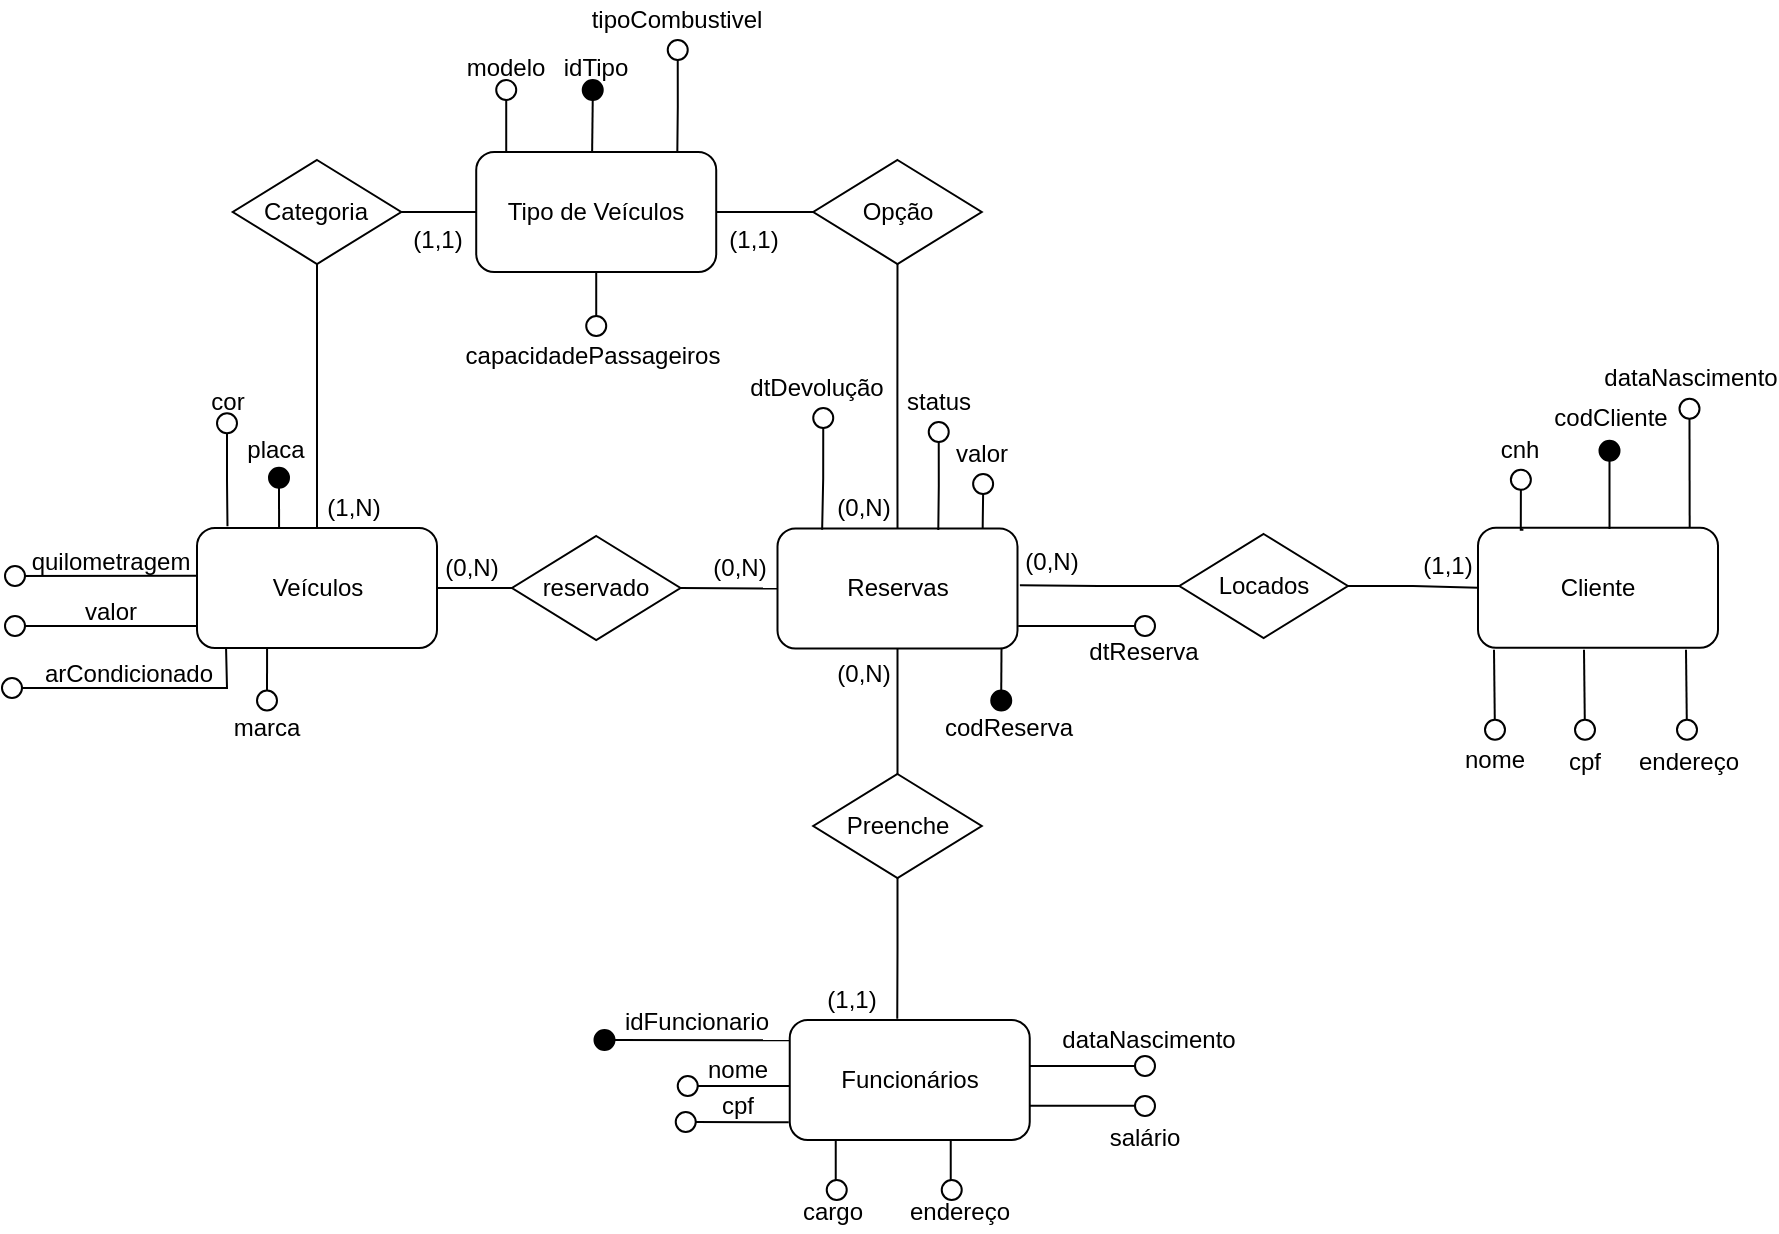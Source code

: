 <mxfile version="28.2.1">
  <diagram name="Página-1" id="VnBBMVNQWgk5OlFFL_0v">
    <mxGraphModel grid="1" page="1" gridSize="10" guides="1" tooltips="1" connect="1" arrows="1" fold="1" pageScale="1" pageWidth="1169" pageHeight="827" math="0" shadow="0">
      <root>
        <mxCell id="0" />
        <mxCell id="1" parent="0" />
        <mxCell id="yVumpU_fo2eu0GhCiqVe-48" value="Veículos" style="rounded=1;whiteSpace=wrap;html=1;" vertex="1" parent="1">
          <mxGeometry x="217.5" y="344" width="120" height="60" as="geometry" />
        </mxCell>
        <mxCell id="yVumpU_fo2eu0GhCiqVe-51" value="placa" style="text;html=1;align=center;verticalAlign=middle;whiteSpace=wrap;rounded=0;" vertex="1" parent="1">
          <mxGeometry x="236.5" y="294.87" width="40" height="20" as="geometry" />
        </mxCell>
        <mxCell id="yVumpU_fo2eu0GhCiqVe-75" value="" style="ellipse;whiteSpace=wrap;html=1;aspect=fixed;" vertex="1" parent="1">
          <mxGeometry x="227.5" y="286.62" width="10" height="10" as="geometry" />
        </mxCell>
        <mxCell id="yVumpU_fo2eu0GhCiqVe-80" value="cor" style="text;html=1;align=center;verticalAlign=middle;whiteSpace=wrap;rounded=0;" vertex="1" parent="1">
          <mxGeometry x="217.5" y="270.62" width="30" height="20" as="geometry" />
        </mxCell>
        <mxCell id="yVumpU_fo2eu0GhCiqVe-84" value="marca" style="text;html=1;align=center;verticalAlign=middle;whiteSpace=wrap;rounded=0;" vertex="1" parent="1">
          <mxGeometry x="233" y="434.25" width="39" height="20" as="geometry" />
        </mxCell>
        <mxCell id="yVumpU_fo2eu0GhCiqVe-86" value="" style="ellipse;whiteSpace=wrap;html=1;aspect=fixed;" vertex="1" parent="1">
          <mxGeometry x="247.5" y="425.25" width="10" height="10" as="geometry" />
        </mxCell>
        <mxCell id="yVumpU_fo2eu0GhCiqVe-94" value="" style="endArrow=none;html=1;rounded=0;entryX=0;entryY=0.5;entryDx=0;entryDy=0;exitX=-0.004;exitY=0.398;exitDx=0;exitDy=0;exitPerimeter=0;" edge="1" parent="1" source="yVumpU_fo2eu0GhCiqVe-48" target="yVumpU_fo2eu0GhCiqVe-53">
          <mxGeometry width="50" height="50" relative="1" as="geometry">
            <mxPoint x="157.5" y="374" as="sourcePoint" />
            <mxPoint x="217.5" y="374" as="targetPoint" />
          </mxGeometry>
        </mxCell>
        <mxCell id="yVumpU_fo2eu0GhCiqVe-53" value="" style="ellipse;whiteSpace=wrap;html=1;aspect=fixed;" vertex="1" parent="1">
          <mxGeometry x="121.5" y="363" width="10" height="10" as="geometry" />
        </mxCell>
        <mxCell id="yVumpU_fo2eu0GhCiqVe-100" value="quilometragem" style="text;html=1;align=center;verticalAlign=middle;whiteSpace=wrap;rounded=0;" vertex="1" parent="1">
          <mxGeometry x="140.5" y="348" width="67" height="26" as="geometry" />
        </mxCell>
        <mxCell id="yVumpU_fo2eu0GhCiqVe-102" value="" style="endArrow=none;html=1;rounded=0;entryX=0;entryY=0.5;entryDx=0;entryDy=0;exitX=-0.004;exitY=0.398;exitDx=0;exitDy=0;exitPerimeter=0;" edge="1" parent="1" target="yVumpU_fo2eu0GhCiqVe-103">
          <mxGeometry width="50" height="50" relative="1" as="geometry">
            <mxPoint x="217.5" y="393" as="sourcePoint" />
            <mxPoint x="217.5" y="399" as="targetPoint" />
          </mxGeometry>
        </mxCell>
        <mxCell id="yVumpU_fo2eu0GhCiqVe-103" value="" style="ellipse;whiteSpace=wrap;html=1;aspect=fixed;" vertex="1" parent="1">
          <mxGeometry x="121.5" y="388" width="10" height="10" as="geometry" />
        </mxCell>
        <mxCell id="yVumpU_fo2eu0GhCiqVe-104" value="valor" style="text;html=1;align=center;verticalAlign=middle;whiteSpace=wrap;rounded=0;" vertex="1" parent="1">
          <mxGeometry x="140.5" y="373" width="67" height="26" as="geometry" />
        </mxCell>
        <mxCell id="yVumpU_fo2eu0GhCiqVe-105" value="" style="endArrow=none;html=1;rounded=0;entryX=0;entryY=0.5;entryDx=0;entryDy=0;exitX=0.121;exitY=0.993;exitDx=0;exitDy=0;exitPerimeter=0;" edge="1" parent="1" source="yVumpU_fo2eu0GhCiqVe-48" target="yVumpU_fo2eu0GhCiqVe-106">
          <mxGeometry width="50" height="50" relative="1" as="geometry">
            <mxPoint x="227.5" y="424" as="sourcePoint" />
            <mxPoint x="216" y="430" as="targetPoint" />
            <Array as="points">
              <mxPoint x="232.5" y="424" />
            </Array>
          </mxGeometry>
        </mxCell>
        <mxCell id="yVumpU_fo2eu0GhCiqVe-106" value="" style="ellipse;whiteSpace=wrap;html=1;aspect=fixed;" vertex="1" parent="1">
          <mxGeometry x="120" y="419" width="10" height="10" as="geometry" />
        </mxCell>
        <mxCell id="yVumpU_fo2eu0GhCiqVe-107" value="arCondicionado" style="text;html=1;align=center;verticalAlign=middle;whiteSpace=wrap;rounded=0;" vertex="1" parent="1">
          <mxGeometry x="139" y="404" width="88.5" height="26" as="geometry" />
        </mxCell>
        <mxCell id="yVumpU_fo2eu0GhCiqVe-116" value="Funcionários" style="rounded=1;whiteSpace=wrap;html=1;" vertex="1" parent="1">
          <mxGeometry x="513.87" y="590" width="120" height="60" as="geometry" />
        </mxCell>
        <mxCell id="yVumpU_fo2eu0GhCiqVe-119" value="dataNascimento" style="text;html=1;align=center;verticalAlign=middle;whiteSpace=wrap;rounded=0;" vertex="1" parent="1">
          <mxGeometry x="656.25" y="590" width="74.5" height="20" as="geometry" />
        </mxCell>
        <mxCell id="T9dmeRsl6x3hVGzSCEH5-3" value="" style="edgeStyle=orthogonalEdgeStyle;rounded=0;orthogonalLoop=1;jettySize=auto;html=1;entryX=1;entryY=0.383;entryDx=0;entryDy=0;entryPerimeter=0;endArrow=none;endFill=0;" edge="1" parent="1" source="yVumpU_fo2eu0GhCiqVe-121" target="yVumpU_fo2eu0GhCiqVe-116">
          <mxGeometry relative="1" as="geometry" />
        </mxCell>
        <mxCell id="yVumpU_fo2eu0GhCiqVe-121" value="" style="ellipse;whiteSpace=wrap;html=1;aspect=fixed;" vertex="1" parent="1">
          <mxGeometry x="686.5" y="608" width="10" height="10" as="geometry" />
        </mxCell>
        <mxCell id="yVumpU_fo2eu0GhCiqVe-124" value="" style="ellipse;whiteSpace=wrap;html=1;aspect=fixed;fillStyle=solid;strokeColor=#000000;fillColor=#000000;" vertex="1" parent="1">
          <mxGeometry x="416.25" y="595" width="10" height="10" as="geometry" />
        </mxCell>
        <mxCell id="yVumpU_fo2eu0GhCiqVe-125" value="" style="endArrow=none;html=1;rounded=0;entryX=-0.001;entryY=0.169;entryDx=0;entryDy=0;entryPerimeter=0;" edge="1" parent="1" source="yVumpU_fo2eu0GhCiqVe-124" target="yVumpU_fo2eu0GhCiqVe-116">
          <mxGeometry width="50" height="50" relative="1" as="geometry">
            <mxPoint x="796.37" y="680" as="sourcePoint" />
            <mxPoint x="746.37" y="600" as="targetPoint" />
          </mxGeometry>
        </mxCell>
        <mxCell id="yVumpU_fo2eu0GhCiqVe-126" value="idFuncionario" style="text;html=1;align=center;verticalAlign=middle;whiteSpace=wrap;rounded=0;" vertex="1" parent="1">
          <mxGeometry x="429.75" y="580.75" width="74.5" height="20" as="geometry" />
        </mxCell>
        <mxCell id="yVumpU_fo2eu0GhCiqVe-127" value="" style="endArrow=none;html=1;rounded=0;entryX=1;entryY=0.5;entryDx=0;entryDy=0;exitX=1.031;exitY=1.164;exitDx=0;exitDy=0;exitPerimeter=0;" edge="1" parent="1" source="yVumpU_fo2eu0GhCiqVe-130" target="yVumpU_fo2eu0GhCiqVe-128">
          <mxGeometry width="50" height="50" relative="1" as="geometry">
            <mxPoint x="508.75" y="622.75" as="sourcePoint" />
            <mxPoint x="457.01" y="622.272" as="targetPoint" />
          </mxGeometry>
        </mxCell>
        <mxCell id="yVumpU_fo2eu0GhCiqVe-128" value="" style="ellipse;whiteSpace=wrap;html=1;aspect=fixed;" vertex="1" parent="1">
          <mxGeometry x="457.87" y="618" width="10" height="10" as="geometry" />
        </mxCell>
        <mxCell id="yVumpU_fo2eu0GhCiqVe-130" value="nome" style="text;html=1;align=center;verticalAlign=middle;whiteSpace=wrap;rounded=0;" vertex="1" parent="1">
          <mxGeometry x="462.87" y="609" width="49.5" height="12" as="geometry" />
        </mxCell>
        <mxCell id="yVumpU_fo2eu0GhCiqVe-131" value="" style="endArrow=none;html=1;rounded=0;entryX=1;entryY=0.5;entryDx=0;entryDy=0;exitX=-0.004;exitY=0.853;exitDx=0;exitDy=0;exitPerimeter=0;" edge="1" parent="1" source="yVumpU_fo2eu0GhCiqVe-116" target="yVumpU_fo2eu0GhCiqVe-132">
          <mxGeometry width="50" height="50" relative="1" as="geometry">
            <mxPoint x="508.75" y="645.75" as="sourcePoint" />
            <mxPoint x="457.01" y="640.272" as="targetPoint" />
          </mxGeometry>
        </mxCell>
        <mxCell id="yVumpU_fo2eu0GhCiqVe-132" value="" style="ellipse;whiteSpace=wrap;html=1;aspect=fixed;" vertex="1" parent="1">
          <mxGeometry x="456.87" y="636" width="10" height="10" as="geometry" />
        </mxCell>
        <mxCell id="yVumpU_fo2eu0GhCiqVe-133" value="cpf" style="text;html=1;align=center;verticalAlign=middle;whiteSpace=wrap;rounded=0;" vertex="1" parent="1">
          <mxGeometry x="462.87" y="627" width="49.5" height="12" as="geometry" />
        </mxCell>
        <mxCell id="yVumpU_fo2eu0GhCiqVe-134" value="salário" style="text;html=1;align=center;verticalAlign=middle;whiteSpace=wrap;rounded=0;" vertex="1" parent="1">
          <mxGeometry x="670.82" y="639" width="41.37" height="20" as="geometry" />
        </mxCell>
        <mxCell id="yVumpU_fo2eu0GhCiqVe-136" value="" style="ellipse;whiteSpace=wrap;html=1;aspect=fixed;" vertex="1" parent="1">
          <mxGeometry x="686.5" y="628" width="10" height="10" as="geometry" />
        </mxCell>
        <mxCell id="yVumpU_fo2eu0GhCiqVe-140" value="" style="endArrow=none;html=1;rounded=0;exitX=0.25;exitY=0;exitDx=0;exitDy=0;" edge="1" parent="1">
          <mxGeometry width="50" height="50" relative="1" as="geometry">
            <mxPoint x="536.87" y="670" as="sourcePoint" />
            <mxPoint x="536.87" y="650" as="targetPoint" />
          </mxGeometry>
        </mxCell>
        <mxCell id="yVumpU_fo2eu0GhCiqVe-141" value="" style="ellipse;whiteSpace=wrap;html=1;aspect=fixed;" vertex="1" parent="1">
          <mxGeometry x="532.37" y="670" width="10" height="10" as="geometry" />
        </mxCell>
        <mxCell id="yVumpU_fo2eu0GhCiqVe-143" value="cargo" style="text;html=1;align=center;verticalAlign=middle;whiteSpace=wrap;rounded=0;" vertex="1" parent="1">
          <mxGeometry x="514.12" y="676" width="42.5" height="20" as="geometry" />
        </mxCell>
        <mxCell id="yVumpU_fo2eu0GhCiqVe-144" value="" style="endArrow=none;html=1;rounded=0;exitX=0.25;exitY=0;exitDx=0;exitDy=0;" edge="1" parent="1">
          <mxGeometry width="50" height="50" relative="1" as="geometry">
            <mxPoint x="594.37" y="670" as="sourcePoint" />
            <mxPoint x="594.37" y="650" as="targetPoint" />
          </mxGeometry>
        </mxCell>
        <mxCell id="yVumpU_fo2eu0GhCiqVe-145" value="" style="ellipse;whiteSpace=wrap;html=1;aspect=fixed;" vertex="1" parent="1">
          <mxGeometry x="589.87" y="670" width="10" height="10" as="geometry" />
        </mxCell>
        <mxCell id="yVumpU_fo2eu0GhCiqVe-146" value="endereço" style="text;html=1;align=center;verticalAlign=middle;whiteSpace=wrap;rounded=0;" vertex="1" parent="1">
          <mxGeometry x="569.62" y="676" width="57.75" height="20" as="geometry" />
        </mxCell>
        <mxCell id="yVumpU_fo2eu0GhCiqVe-165" value="valor" style="text;html=1;align=center;verticalAlign=middle;whiteSpace=wrap;rounded=0;" vertex="1" parent="1">
          <mxGeometry x="593.37" y="299.5" width="34.38" height="15" as="geometry" />
        </mxCell>
        <mxCell id="yVumpU_fo2eu0GhCiqVe-172" value="Cliente" style="rounded=1;whiteSpace=wrap;html=1;" vertex="1" parent="1">
          <mxGeometry x="858" y="343.87" width="120" height="60" as="geometry" />
        </mxCell>
        <mxCell id="yVumpU_fo2eu0GhCiqVe-173" value="dataNascimento" style="text;html=1;align=center;verticalAlign=middle;whiteSpace=wrap;rounded=0;" vertex="1" parent="1">
          <mxGeometry x="926.5" y="259.37" width="74.5" height="20" as="geometry" />
        </mxCell>
        <mxCell id="yVumpU_fo2eu0GhCiqVe-175" value="" style="ellipse;whiteSpace=wrap;html=1;aspect=fixed;" vertex="1" parent="1">
          <mxGeometry x="958.75" y="279.37" width="10" height="10" as="geometry" />
        </mxCell>
        <mxCell id="yVumpU_fo2eu0GhCiqVe-176" value="" style="ellipse;whiteSpace=wrap;html=1;aspect=fixed;fillStyle=solid;strokeColor=#000000;fillColor=#000000;direction=south;" vertex="1" parent="1">
          <mxGeometry x="918.75" y="300.37" width="10" height="10" as="geometry" />
        </mxCell>
        <mxCell id="yVumpU_fo2eu0GhCiqVe-179" value="codCliente" style="text;html=1;align=center;verticalAlign=middle;whiteSpace=wrap;rounded=0;" vertex="1" parent="1">
          <mxGeometry x="886.5" y="279.37" width="74.5" height="20" as="geometry" />
        </mxCell>
        <mxCell id="yVumpU_fo2eu0GhCiqVe-180" value="nome" style="text;html=1;align=center;verticalAlign=middle;whiteSpace=wrap;rounded=0;" vertex="1" parent="1">
          <mxGeometry x="842.87" y="452.37" width="47.25" height="16" as="geometry" />
        </mxCell>
        <mxCell id="yVumpU_fo2eu0GhCiqVe-181" value="" style="endArrow=none;html=1;rounded=0;exitX=0.25;exitY=1;exitDx=0;exitDy=0;" edge="1" parent="1">
          <mxGeometry width="50" height="50" relative="1" as="geometry">
            <mxPoint x="866" y="404.87" as="sourcePoint" />
            <mxPoint x="866.5" y="449.87" as="targetPoint" />
          </mxGeometry>
        </mxCell>
        <mxCell id="yVumpU_fo2eu0GhCiqVe-182" value="" style="ellipse;whiteSpace=wrap;html=1;aspect=fixed;" vertex="1" parent="1">
          <mxGeometry x="861.5" y="439.87" width="10" height="10" as="geometry" />
        </mxCell>
        <mxCell id="yVumpU_fo2eu0GhCiqVe-183" value="cpf" style="text;html=1;align=center;verticalAlign=middle;whiteSpace=wrap;rounded=0;" vertex="1" parent="1">
          <mxGeometry x="887.87" y="452.62" width="47.25" height="16" as="geometry" />
        </mxCell>
        <mxCell id="yVumpU_fo2eu0GhCiqVe-184" value="" style="endArrow=none;html=1;rounded=0;exitX=0.25;exitY=1;exitDx=0;exitDy=0;" edge="1" parent="1">
          <mxGeometry width="50" height="50" relative="1" as="geometry">
            <mxPoint x="911" y="404.87" as="sourcePoint" />
            <mxPoint x="911.5" y="449.87" as="targetPoint" />
          </mxGeometry>
        </mxCell>
        <mxCell id="yVumpU_fo2eu0GhCiqVe-185" value="" style="ellipse;whiteSpace=wrap;html=1;aspect=fixed;" vertex="1" parent="1">
          <mxGeometry x="906.5" y="439.87" width="10" height="10" as="geometry" />
        </mxCell>
        <mxCell id="yVumpU_fo2eu0GhCiqVe-186" value="" style="endArrow=none;html=1;rounded=0;exitX=0.25;exitY=1;exitDx=0;exitDy=0;" edge="1" parent="1">
          <mxGeometry width="50" height="50" relative="1" as="geometry">
            <mxPoint x="962" y="404.87" as="sourcePoint" />
            <mxPoint x="962.5" y="449.87" as="targetPoint" />
          </mxGeometry>
        </mxCell>
        <mxCell id="yVumpU_fo2eu0GhCiqVe-187" value="" style="ellipse;whiteSpace=wrap;html=1;aspect=fixed;" vertex="1" parent="1">
          <mxGeometry x="957.5" y="439.87" width="10" height="10" as="geometry" />
        </mxCell>
        <mxCell id="yVumpU_fo2eu0GhCiqVe-188" value="endereço" style="text;html=1;align=center;verticalAlign=middle;whiteSpace=wrap;rounded=0;" vertex="1" parent="1">
          <mxGeometry x="940.13" y="452.62" width="47.25" height="16" as="geometry" />
        </mxCell>
        <mxCell id="yVumpU_fo2eu0GhCiqVe-190" value="" style="ellipse;whiteSpace=wrap;html=1;aspect=fixed;" vertex="1" parent="1">
          <mxGeometry x="874.44" y="314.87" width="10" height="10" as="geometry" />
        </mxCell>
        <mxCell id="yVumpU_fo2eu0GhCiqVe-191" value="cnh" style="text;html=1;align=center;verticalAlign=middle;whiteSpace=wrap;rounded=0;" vertex="1" parent="1">
          <mxGeometry x="849.44" y="296.62" width="60" height="16" as="geometry" />
        </mxCell>
        <mxCell id="yVumpU_fo2eu0GhCiqVe-195" value="" style="ellipse;whiteSpace=wrap;html=1;aspect=fixed;fillStyle=solid;strokeColor=#000000;fillColor=#000000;" vertex="1" parent="1">
          <mxGeometry x="614.62" y="425.25" width="10" height="10" as="geometry" />
        </mxCell>
        <mxCell id="yVumpU_fo2eu0GhCiqVe-196" value="" style="endArrow=none;html=1;rounded=0;entryX=0.75;entryY=1;entryDx=0;entryDy=0;" edge="1" parent="1" source="yVumpU_fo2eu0GhCiqVe-195">
          <mxGeometry width="50" height="50" relative="1" as="geometry">
            <mxPoint x="700.12" y="499.25" as="sourcePoint" />
            <mxPoint x="619.75" y="403.25" as="targetPoint" />
          </mxGeometry>
        </mxCell>
        <mxCell id="yVumpU_fo2eu0GhCiqVe-197" value="codReserva" style="text;html=1;align=center;verticalAlign=middle;whiteSpace=wrap;rounded=0;" vertex="1" parent="1">
          <mxGeometry x="586.12" y="434.25" width="74.5" height="20" as="geometry" />
        </mxCell>
        <mxCell id="yVumpU_fo2eu0GhCiqVe-199" value="" style="ellipse;whiteSpace=wrap;html=1;aspect=fixed;" vertex="1" parent="1">
          <mxGeometry x="583.37" y="291" width="10" height="10" as="geometry" />
        </mxCell>
        <mxCell id="yVumpU_fo2eu0GhCiqVe-200" value="status" style="text;html=1;align=center;verticalAlign=middle;whiteSpace=wrap;rounded=0;" vertex="1" parent="1">
          <mxGeometry x="551.12" y="271" width="74.5" height="20" as="geometry" />
        </mxCell>
        <mxCell id="O6wnGlkXrCHWe0W00ED_-59" value="" style="ellipse;whiteSpace=wrap;html=1;aspect=fixed;fillStyle=solid;strokeColor=#000000;fillColor=#000000;" vertex="1" parent="1">
          <mxGeometry x="253.5" y="313.87" width="10" height="10" as="geometry" />
        </mxCell>
        <mxCell id="mbFe5LaFisHUtOh8o3b0-1" value="Reservas" style="rounded=1;whiteSpace=wrap;html=1;" vertex="1" parent="1">
          <mxGeometry x="507.75" y="344.25" width="120" height="60" as="geometry" />
        </mxCell>
        <mxCell id="mbFe5LaFisHUtOh8o3b0-6" value="reservado" style="rhombus;whiteSpace=wrap;html=1;" vertex="1" parent="1">
          <mxGeometry x="374.99" y="348" width="84.25" height="52" as="geometry" />
        </mxCell>
        <mxCell id="mbFe5LaFisHUtOh8o3b0-9" value="" style="endArrow=none;html=1;rounded=0;exitX=1;exitY=0.5;exitDx=0;exitDy=0;entryX=0;entryY=0.5;entryDx=0;entryDy=0;" edge="1" parent="1" source="yVumpU_fo2eu0GhCiqVe-48" target="mbFe5LaFisHUtOh8o3b0-6">
          <mxGeometry width="50" height="50" relative="1" as="geometry">
            <mxPoint x="320.5" y="354" as="sourcePoint" />
            <mxPoint x="320.5" y="334" as="targetPoint" />
          </mxGeometry>
        </mxCell>
        <mxCell id="mbFe5LaFisHUtOh8o3b0-10" value="" style="endArrow=none;html=1;rounded=0;exitX=1;exitY=0.5;exitDx=0;exitDy=0;entryX=0;entryY=0.5;entryDx=0;entryDy=0;" edge="1" parent="1" source="mbFe5LaFisHUtOh8o3b0-6" target="mbFe5LaFisHUtOh8o3b0-1">
          <mxGeometry width="50" height="50" relative="1" as="geometry">
            <mxPoint x="348" y="384" as="sourcePoint" />
            <mxPoint x="380" y="384" as="targetPoint" />
          </mxGeometry>
        </mxCell>
        <mxCell id="mbFe5LaFisHUtOh8o3b0-11" value="(0,N)" style="text;html=1;align=center;verticalAlign=middle;whiteSpace=wrap;rounded=0;" vertex="1" parent="1">
          <mxGeometry x="469.75" y="354" width="38" height="20" as="geometry" />
        </mxCell>
        <mxCell id="mbFe5LaFisHUtOh8o3b0-12" value="(0,N&lt;span style=&quot;background-color: initial;&quot;&gt;)&lt;/span&gt;" style="text;html=1;align=center;verticalAlign=middle;whiteSpace=wrap;rounded=0;" vertex="1" parent="1">
          <mxGeometry x="336.19" y="354" width="38" height="20" as="geometry" />
        </mxCell>
        <mxCell id="T9dmeRsl6x3hVGzSCEH5-31" style="edgeStyle=orthogonalEdgeStyle;rounded=0;orthogonalLoop=1;jettySize=auto;html=1;exitX=1;exitY=0.5;exitDx=0;exitDy=0;entryX=0;entryY=0.5;entryDx=0;entryDy=0;endArrow=none;endFill=0;" edge="1" parent="1" source="mbFe5LaFisHUtOh8o3b0-18" target="yVumpU_fo2eu0GhCiqVe-172">
          <mxGeometry relative="1" as="geometry" />
        </mxCell>
        <mxCell id="mbFe5LaFisHUtOh8o3b0-18" value="Locados" style="rhombus;whiteSpace=wrap;html=1;" vertex="1" parent="1">
          <mxGeometry x="708.69" y="347" width="84.25" height="52" as="geometry" />
        </mxCell>
        <mxCell id="vXYKhweefz9EpLncXvJA-12" style="edgeStyle=orthogonalEdgeStyle;rounded=0;orthogonalLoop=1;jettySize=auto;html=1;entryX=0.5;entryY=1;entryDx=0;entryDy=0;endArrow=none;endFill=0;" edge="1" parent="1" source="mbFe5LaFisHUtOh8o3b0-24" target="mbFe5LaFisHUtOh8o3b0-1">
          <mxGeometry relative="1" as="geometry" />
        </mxCell>
        <mxCell id="mbFe5LaFisHUtOh8o3b0-24" value="Preenche" style="rhombus;whiteSpace=wrap;html=1;" vertex="1" parent="1">
          <mxGeometry x="525.62" y="467" width="84.25" height="52" as="geometry" />
        </mxCell>
        <mxCell id="mbFe5LaFisHUtOh8o3b0-27" value="(0,N)" style="text;html=1;align=center;verticalAlign=middle;whiteSpace=wrap;rounded=0;" vertex="1" parent="1">
          <mxGeometry x="532.37" y="407" width="38" height="20" as="geometry" />
        </mxCell>
        <mxCell id="mbFe5LaFisHUtOh8o3b0-29" value="(1,1)" style="text;html=1;align=center;verticalAlign=middle;whiteSpace=wrap;rounded=0;" vertex="1" parent="1">
          <mxGeometry x="525.62" y="570" width="38" height="20" as="geometry" />
        </mxCell>
        <mxCell id="mbFe5LaFisHUtOh8o3b0-30" value="(1,1)" style="text;html=1;align=center;verticalAlign=middle;whiteSpace=wrap;rounded=0;" vertex="1" parent="1">
          <mxGeometry x="823.5" y="353" width="38" height="20" as="geometry" />
        </mxCell>
        <mxCell id="mbFe5LaFisHUtOh8o3b0-31" value="(0,N)" style="text;html=1;align=center;verticalAlign=middle;whiteSpace=wrap;rounded=0;" vertex="1" parent="1">
          <mxGeometry x="625.62" y="351" width="38" height="20" as="geometry" />
        </mxCell>
        <mxCell id="n2KPJKgzHWHUaUJal0cM-3" value="" style="ellipse;whiteSpace=wrap;html=1;aspect=fixed;" vertex="1" parent="1">
          <mxGeometry x="605.56" y="317" width="10" height="10" as="geometry" />
        </mxCell>
        <mxCell id="n2KPJKgzHWHUaUJal0cM-4" value="dtReserva" style="text;html=1;align=center;verticalAlign=middle;whiteSpace=wrap;rounded=0;" vertex="1" parent="1">
          <mxGeometry x="674.31" y="398" width="34.38" height="15" as="geometry" />
        </mxCell>
        <mxCell id="n2KPJKgzHWHUaUJal0cM-5" value="" style="endArrow=none;html=1;rounded=0;entryX=0;entryY=0.5;entryDx=0;entryDy=0;exitX=1.003;exitY=0.813;exitDx=0;exitDy=0;exitPerimeter=0;" edge="1" parent="1" source="mbFe5LaFisHUtOh8o3b0-1" target="n2KPJKgzHWHUaUJal0cM-6">
          <mxGeometry width="50" height="50" relative="1" as="geometry">
            <mxPoint x="630" y="389" as="sourcePoint" />
            <mxPoint x="556.31" y="322.75" as="targetPoint" />
          </mxGeometry>
        </mxCell>
        <mxCell id="n2KPJKgzHWHUaUJal0cM-6" value="" style="ellipse;whiteSpace=wrap;html=1;aspect=fixed;" vertex="1" parent="1">
          <mxGeometry x="686.5" y="388" width="10" height="10" as="geometry" />
        </mxCell>
        <mxCell id="n2KPJKgzHWHUaUJal0cM-10" value="" style="ellipse;whiteSpace=wrap;html=1;aspect=fixed;" vertex="1" parent="1">
          <mxGeometry x="525.62" y="284" width="10" height="10" as="geometry" />
        </mxCell>
        <mxCell id="n2KPJKgzHWHUaUJal0cM-11" value="dtDevolução" style="text;html=1;align=center;verticalAlign=middle;whiteSpace=wrap;rounded=0;" vertex="1" parent="1">
          <mxGeometry x="483.87" y="268" width="86.5" height="12" as="geometry" />
        </mxCell>
        <mxCell id="vXYKhweefz9EpLncXvJA-9" style="edgeStyle=orthogonalEdgeStyle;rounded=0;orthogonalLoop=1;jettySize=auto;html=1;entryX=0.189;entryY=0.016;entryDx=0;entryDy=0;entryPerimeter=0;endArrow=none;endFill=0;" edge="1" parent="1" source="yVumpU_fo2eu0GhCiqVe-190" target="yVumpU_fo2eu0GhCiqVe-172">
          <mxGeometry relative="1" as="geometry" />
        </mxCell>
        <mxCell id="vXYKhweefz9EpLncXvJA-22" style="edgeStyle=orthogonalEdgeStyle;rounded=0;orthogonalLoop=1;jettySize=auto;html=1;entryX=0.67;entryY=0.013;entryDx=0;entryDy=0;entryPerimeter=0;endArrow=none;endFill=0;" edge="1" parent="1" source="yVumpU_fo2eu0GhCiqVe-199" target="mbFe5LaFisHUtOh8o3b0-1">
          <mxGeometry relative="1" as="geometry" />
        </mxCell>
        <mxCell id="vXYKhweefz9EpLncXvJA-23" style="edgeStyle=orthogonalEdgeStyle;rounded=0;orthogonalLoop=1;jettySize=auto;html=1;entryX=0.855;entryY=-0.004;entryDx=0;entryDy=0;entryPerimeter=0;endArrow=none;endFill=0;" edge="1" parent="1" source="n2KPJKgzHWHUaUJal0cM-3" target="mbFe5LaFisHUtOh8o3b0-1">
          <mxGeometry relative="1" as="geometry">
            <Array as="points">
              <mxPoint x="611" y="339" />
            </Array>
          </mxGeometry>
        </mxCell>
        <mxCell id="T9dmeRsl6x3hVGzSCEH5-4" value="" style="edgeStyle=orthogonalEdgeStyle;rounded=0;orthogonalLoop=1;jettySize=auto;html=1;entryX=1;entryY=0.383;entryDx=0;entryDy=0;entryPerimeter=0;endArrow=none;endFill=0;" edge="1" parent="1">
          <mxGeometry relative="1" as="geometry">
            <mxPoint x="686.5" y="632.89" as="sourcePoint" />
            <mxPoint x="633.5" y="632.89" as="targetPoint" />
          </mxGeometry>
        </mxCell>
        <mxCell id="T9dmeRsl6x3hVGzSCEH5-6" style="edgeStyle=orthogonalEdgeStyle;rounded=0;orthogonalLoop=1;jettySize=auto;html=1;entryX=0.448;entryY=-0.01;entryDx=0;entryDy=0;entryPerimeter=0;endArrow=none;endFill=0;" edge="1" parent="1" source="mbFe5LaFisHUtOh8o3b0-24" target="yVumpU_fo2eu0GhCiqVe-116">
          <mxGeometry relative="1" as="geometry" />
        </mxCell>
        <mxCell id="T9dmeRsl6x3hVGzSCEH5-24" value="" style="edgeStyle=orthogonalEdgeStyle;rounded=0;orthogonalLoop=1;jettySize=auto;html=1;endArrow=none;endFill=0;" edge="1" parent="1" source="T9dmeRsl6x3hVGzSCEH5-7" target="T9dmeRsl6x3hVGzSCEH5-8">
          <mxGeometry relative="1" as="geometry" />
        </mxCell>
        <mxCell id="T9dmeRsl6x3hVGzSCEH5-7" value="Tipo de Veículos" style="rounded=1;whiteSpace=wrap;html=1;" vertex="1" parent="1">
          <mxGeometry x="357.11" y="156" width="120" height="60" as="geometry" />
        </mxCell>
        <mxCell id="T9dmeRsl6x3hVGzSCEH5-29" style="edgeStyle=orthogonalEdgeStyle;rounded=0;orthogonalLoop=1;jettySize=auto;html=1;exitX=0.5;exitY=1;exitDx=0;exitDy=0;entryX=0.5;entryY=0;entryDx=0;entryDy=0;endArrow=none;endFill=0;" edge="1" parent="1" source="T9dmeRsl6x3hVGzSCEH5-8" target="yVumpU_fo2eu0GhCiqVe-48">
          <mxGeometry relative="1" as="geometry" />
        </mxCell>
        <mxCell id="T9dmeRsl6x3hVGzSCEH5-8" value="Categoria" style="rhombus;whiteSpace=wrap;html=1;" vertex="1" parent="1">
          <mxGeometry x="235.38" y="160" width="84.25" height="52" as="geometry" />
        </mxCell>
        <mxCell id="T9dmeRsl6x3hVGzSCEH5-21" style="edgeStyle=orthogonalEdgeStyle;rounded=0;orthogonalLoop=1;jettySize=auto;html=1;exitX=0.5;exitY=1;exitDx=0;exitDy=0;entryX=0.5;entryY=0;entryDx=0;entryDy=0;endArrow=none;endFill=0;" edge="1" parent="1" source="T9dmeRsl6x3hVGzSCEH5-9" target="mbFe5LaFisHUtOh8o3b0-1">
          <mxGeometry relative="1" as="geometry" />
        </mxCell>
        <mxCell id="T9dmeRsl6x3hVGzSCEH5-22" style="edgeStyle=orthogonalEdgeStyle;rounded=0;orthogonalLoop=1;jettySize=auto;html=1;exitX=0;exitY=0.5;exitDx=0;exitDy=0;entryX=1;entryY=0.5;entryDx=0;entryDy=0;endArrow=none;endFill=0;" edge="1" parent="1" source="T9dmeRsl6x3hVGzSCEH5-9" target="T9dmeRsl6x3hVGzSCEH5-7">
          <mxGeometry relative="1" as="geometry" />
        </mxCell>
        <mxCell id="T9dmeRsl6x3hVGzSCEH5-9" value="Opção" style="rhombus;whiteSpace=wrap;html=1;" vertex="1" parent="1">
          <mxGeometry x="525.62" y="160" width="84.25" height="52" as="geometry" />
        </mxCell>
        <mxCell id="T9dmeRsl6x3hVGzSCEH5-16" style="edgeStyle=orthogonalEdgeStyle;rounded=0;orthogonalLoop=1;jettySize=auto;html=1;exitX=0.5;exitY=1;exitDx=0;exitDy=0;entryX=0.186;entryY=0.01;entryDx=0;entryDy=0;entryPerimeter=0;endArrow=none;endFill=0;" edge="1" parent="1" source="n2KPJKgzHWHUaUJal0cM-10" target="mbFe5LaFisHUtOh8o3b0-1">
          <mxGeometry relative="1" as="geometry" />
        </mxCell>
        <mxCell id="T9dmeRsl6x3hVGzSCEH5-17" style="edgeStyle=orthogonalEdgeStyle;rounded=0;orthogonalLoop=1;jettySize=auto;html=1;exitX=1;exitY=0.5;exitDx=0;exitDy=0;entryX=0.548;entryY=0.01;entryDx=0;entryDy=0;entryPerimeter=0;endArrow=none;endFill=0;" edge="1" parent="1" source="yVumpU_fo2eu0GhCiqVe-176" target="yVumpU_fo2eu0GhCiqVe-172">
          <mxGeometry relative="1" as="geometry" />
        </mxCell>
        <mxCell id="T9dmeRsl6x3hVGzSCEH5-18" style="edgeStyle=orthogonalEdgeStyle;rounded=0;orthogonalLoop=1;jettySize=auto;html=1;exitX=0.5;exitY=1;exitDx=0;exitDy=0;entryX=0.882;entryY=0;entryDx=0;entryDy=0;entryPerimeter=0;endArrow=none;endFill=0;" edge="1" parent="1" source="yVumpU_fo2eu0GhCiqVe-175" target="yVumpU_fo2eu0GhCiqVe-172">
          <mxGeometry relative="1" as="geometry" />
        </mxCell>
        <mxCell id="T9dmeRsl6x3hVGzSCEH5-20" style="edgeStyle=orthogonalEdgeStyle;rounded=0;orthogonalLoop=1;jettySize=auto;html=1;exitX=0;exitY=0.5;exitDx=0;exitDy=0;entryX=1.01;entryY=0.473;entryDx=0;entryDy=0;entryPerimeter=0;endArrow=none;endFill=0;" edge="1" parent="1" source="mbFe5LaFisHUtOh8o3b0-18" target="mbFe5LaFisHUtOh8o3b0-1">
          <mxGeometry relative="1" as="geometry" />
        </mxCell>
        <mxCell id="T9dmeRsl6x3hVGzSCEH5-26" style="edgeStyle=orthogonalEdgeStyle;rounded=0;orthogonalLoop=1;jettySize=auto;html=1;exitX=0.5;exitY=0;exitDx=0;exitDy=0;endArrow=none;endFill=0;entryX=0.292;entryY=1.001;entryDx=0;entryDy=0;entryPerimeter=0;" edge="1" parent="1" source="yVumpU_fo2eu0GhCiqVe-86" target="yVumpU_fo2eu0GhCiqVe-48">
          <mxGeometry relative="1" as="geometry">
            <mxPoint x="250" y="404" as="targetPoint" />
          </mxGeometry>
        </mxCell>
        <mxCell id="T9dmeRsl6x3hVGzSCEH5-32" value="(1,N&lt;span style=&quot;background-color: initial;&quot;&gt;)&lt;/span&gt;" style="text;html=1;align=center;verticalAlign=middle;whiteSpace=wrap;rounded=0;" vertex="1" parent="1">
          <mxGeometry x="276.5" y="323.87" width="38" height="20" as="geometry" />
        </mxCell>
        <mxCell id="T9dmeRsl6x3hVGzSCEH5-33" value="(1,1)" style="text;html=1;align=center;verticalAlign=middle;whiteSpace=wrap;rounded=0;" vertex="1" parent="1">
          <mxGeometry x="319.11" y="190" width="38" height="20" as="geometry" />
        </mxCell>
        <mxCell id="T9dmeRsl6x3hVGzSCEH5-34" value="(0,N&lt;span style=&quot;background-color: initial;&quot;&gt;)&lt;/span&gt;" style="text;html=1;align=center;verticalAlign=middle;whiteSpace=wrap;rounded=0;" vertex="1" parent="1">
          <mxGeometry x="531.62" y="323.87" width="38" height="20" as="geometry" />
        </mxCell>
        <mxCell id="T9dmeRsl6x3hVGzSCEH5-35" value="(1,1&lt;span style=&quot;background-color: initial;&quot;&gt;)&lt;/span&gt;" style="text;html=1;align=center;verticalAlign=middle;whiteSpace=wrap;rounded=0;" vertex="1" parent="1">
          <mxGeometry x="477.11" y="190" width="38" height="20" as="geometry" />
        </mxCell>
        <mxCell id="T9dmeRsl6x3hVGzSCEH5-39" value="" style="ellipse;whiteSpace=wrap;html=1;aspect=fixed;" vertex="1" parent="1">
          <mxGeometry x="367.11" y="120" width="10" height="10" as="geometry" />
        </mxCell>
        <mxCell id="T9dmeRsl6x3hVGzSCEH5-40" value="modelo" style="text;html=1;align=center;verticalAlign=middle;whiteSpace=wrap;rounded=0;" vertex="1" parent="1">
          <mxGeometry x="357.11" y="104" width="30" height="20" as="geometry" />
        </mxCell>
        <mxCell id="T9dmeRsl6x3hVGzSCEH5-41" value="idTipo" style="text;html=1;align=center;verticalAlign=middle;whiteSpace=wrap;rounded=0;" vertex="1" parent="1">
          <mxGeometry x="397.12" y="104" width="40" height="20" as="geometry" />
        </mxCell>
        <mxCell id="T9dmeRsl6x3hVGzSCEH5-42" value="" style="ellipse;whiteSpace=wrap;html=1;aspect=fixed;fillStyle=solid;strokeColor=#000000;fillColor=#000000;" vertex="1" parent="1">
          <mxGeometry x="410.37" y="120" width="10" height="10" as="geometry" />
        </mxCell>
        <mxCell id="T9dmeRsl6x3hVGzSCEH5-51" style="edgeStyle=orthogonalEdgeStyle;rounded=0;orthogonalLoop=1;jettySize=auto;html=1;exitX=0.5;exitY=0;exitDx=0;exitDy=0;entryX=0.5;entryY=1;entryDx=0;entryDy=0;endArrow=none;endFill=0;" edge="1" parent="1" source="T9dmeRsl6x3hVGzSCEH5-43" target="T9dmeRsl6x3hVGzSCEH5-7">
          <mxGeometry relative="1" as="geometry" />
        </mxCell>
        <mxCell id="T9dmeRsl6x3hVGzSCEH5-43" value="" style="ellipse;whiteSpace=wrap;html=1;aspect=fixed;" vertex="1" parent="1">
          <mxGeometry x="412.11" y="238" width="10" height="10" as="geometry" />
        </mxCell>
        <mxCell id="T9dmeRsl6x3hVGzSCEH5-44" value="capacidadePassageiros" style="text;html=1;align=center;verticalAlign=middle;whiteSpace=wrap;rounded=0;" vertex="1" parent="1">
          <mxGeometry x="333.81" y="248" width="163.13" height="20" as="geometry" />
        </mxCell>
        <mxCell id="T9dmeRsl6x3hVGzSCEH5-45" value="" style="ellipse;whiteSpace=wrap;html=1;aspect=fixed;" vertex="1" parent="1">
          <mxGeometry x="452.87" y="100" width="10" height="10" as="geometry" />
        </mxCell>
        <mxCell id="T9dmeRsl6x3hVGzSCEH5-46" value="tipoCombustivel" style="text;html=1;align=center;verticalAlign=middle;whiteSpace=wrap;rounded=0;" vertex="1" parent="1">
          <mxGeometry x="406.3" y="80" width="103.13" height="20" as="geometry" />
        </mxCell>
        <mxCell id="T9dmeRsl6x3hVGzSCEH5-48" style="edgeStyle=orthogonalEdgeStyle;rounded=0;orthogonalLoop=1;jettySize=auto;html=1;exitX=0.5;exitY=1;exitDx=0;exitDy=0;entryX=0.125;entryY=-0.004;entryDx=0;entryDy=0;entryPerimeter=0;endArrow=none;endFill=0;" edge="1" parent="1" source="T9dmeRsl6x3hVGzSCEH5-39" target="T9dmeRsl6x3hVGzSCEH5-7">
          <mxGeometry relative="1" as="geometry" />
        </mxCell>
        <mxCell id="T9dmeRsl6x3hVGzSCEH5-49" style="edgeStyle=orthogonalEdgeStyle;rounded=0;orthogonalLoop=1;jettySize=auto;html=1;exitX=0.5;exitY=1;exitDx=0;exitDy=0;entryX=0.483;entryY=-0.004;entryDx=0;entryDy=0;entryPerimeter=0;endArrow=none;endFill=0;" edge="1" parent="1" source="T9dmeRsl6x3hVGzSCEH5-42" target="T9dmeRsl6x3hVGzSCEH5-7">
          <mxGeometry relative="1" as="geometry" />
        </mxCell>
        <mxCell id="T9dmeRsl6x3hVGzSCEH5-50" style="edgeStyle=orthogonalEdgeStyle;rounded=0;orthogonalLoop=1;jettySize=auto;html=1;exitX=0.5;exitY=1;exitDx=0;exitDy=0;entryX=0.838;entryY=-0.006;entryDx=0;entryDy=0;entryPerimeter=0;endArrow=none;endFill=0;" edge="1" parent="1" source="T9dmeRsl6x3hVGzSCEH5-45" target="T9dmeRsl6x3hVGzSCEH5-7">
          <mxGeometry relative="1" as="geometry" />
        </mxCell>
        <mxCell id="T9dmeRsl6x3hVGzSCEH5-52" style="edgeStyle=orthogonalEdgeStyle;rounded=0;orthogonalLoop=1;jettySize=auto;html=1;exitX=0.5;exitY=1;exitDx=0;exitDy=0;entryX=0.342;entryY=-0.001;entryDx=0;entryDy=0;entryPerimeter=0;endArrow=none;endFill=0;" edge="1" parent="1" source="O6wnGlkXrCHWe0W00ED_-59" target="yVumpU_fo2eu0GhCiqVe-48">
          <mxGeometry relative="1" as="geometry" />
        </mxCell>
        <mxCell id="T9dmeRsl6x3hVGzSCEH5-53" style="edgeStyle=orthogonalEdgeStyle;rounded=0;orthogonalLoop=1;jettySize=auto;html=1;exitX=0.5;exitY=1;exitDx=0;exitDy=0;entryX=0.127;entryY=-0.014;entryDx=0;entryDy=0;entryPerimeter=0;endArrow=none;endFill=0;" edge="1" parent="1" source="yVumpU_fo2eu0GhCiqVe-75" target="yVumpU_fo2eu0GhCiqVe-48">
          <mxGeometry relative="1" as="geometry" />
        </mxCell>
      </root>
    </mxGraphModel>
  </diagram>
</mxfile>
